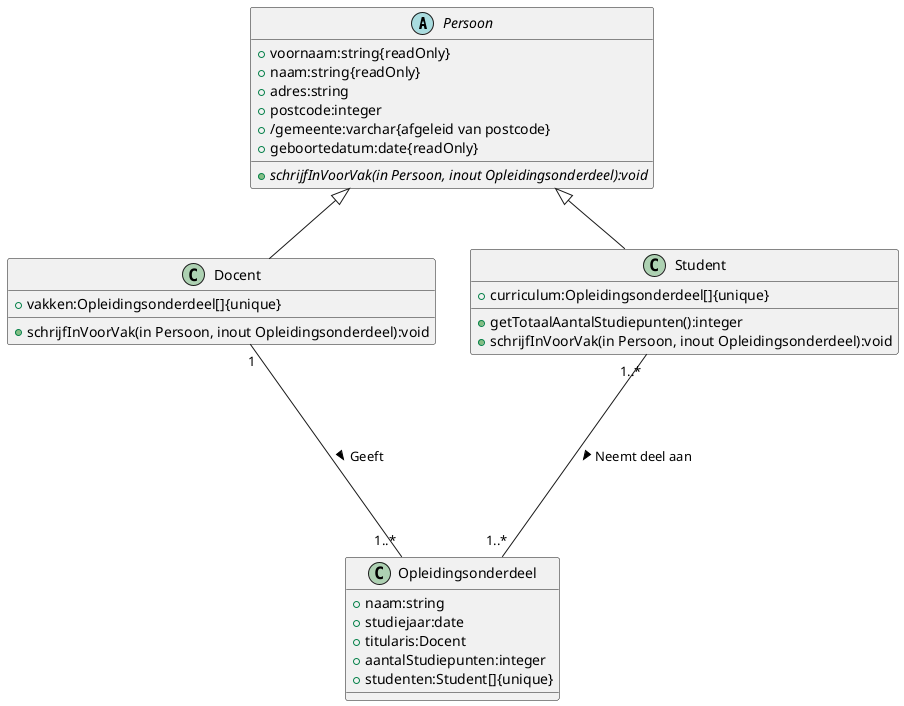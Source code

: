 @startuml oefening1

abstract class Persoon {
    +voornaam:string{readOnly}
    +naam:string{readOnly}
    +adres:string
    +postcode:integer
    +/gemeente:varchar{afgeleid van postcode}
    +geboortedatum:date{readOnly}
    {abstract} +schrijfInVoorVak(in Persoon, inout Opleidingsonderdeel):void
}

class Student extends Persoon {
    +curriculum:Opleidingsonderdeel[]{unique}
    +getTotaalAantalStudiepunten():integer
    +schrijfInVoorVak(in Persoon, inout Opleidingsonderdeel):void
}

class Docent extends Persoon {
    +vakken:Opleidingsonderdeel[]{unique}
    +schrijfInVoorVak(in Persoon, inout Opleidingsonderdeel):void
}

class Opleidingsonderdeel {
    +naam:string
    +studiejaar:date
    +titularis:Docent
    +aantalStudiepunten:integer
    +studenten:Student[]{unique}
}

Opleidingsonderdeel "1..*" --up-- "1..*" Student: Neemt deel aan <
Opleidingsonderdeel "1..*" --up-- "1" Docent: Geeft <

@enduml